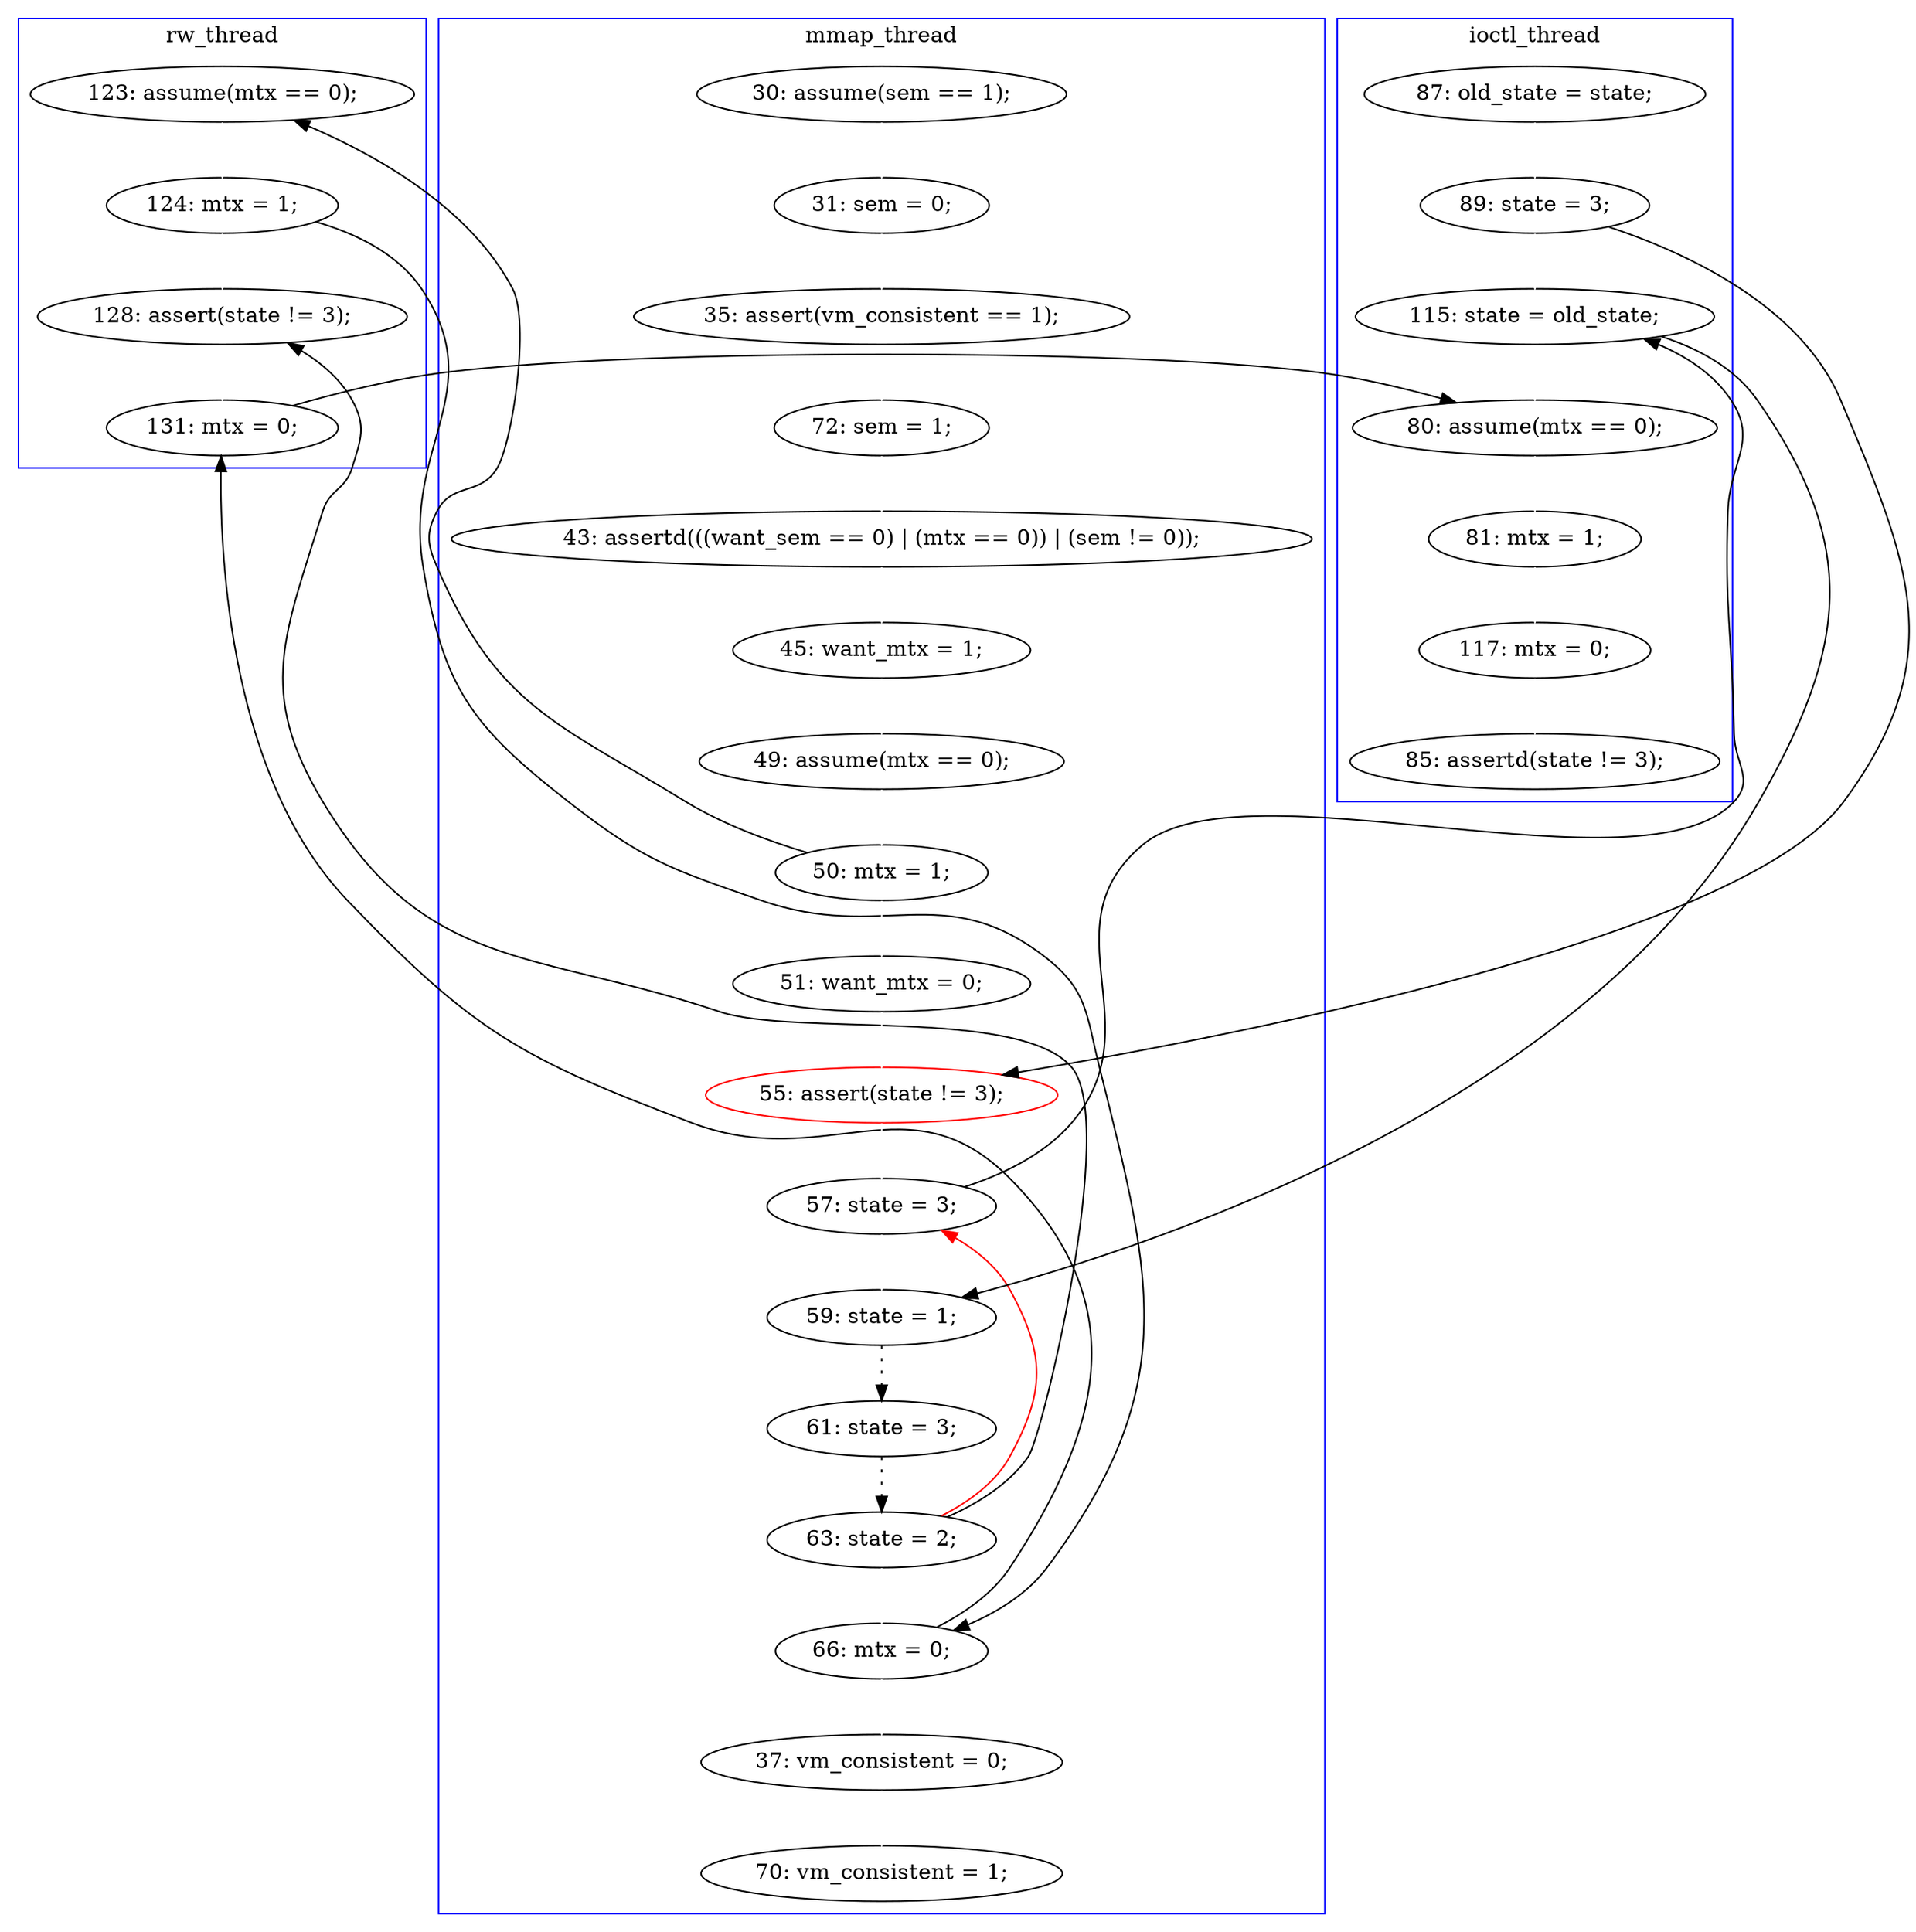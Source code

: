 digraph Counterexample {
	12 -> 14 [color = white, style = solid]
	11 -> 12 [color = white, style = solid]
	28 -> 33 [color = black, style = solid, constraint = false]
	24 -> 25 [color = white, style = solid]
	19 -> 21 [color = white, style = solid]
	25 -> 30 [color = white, style = solid]
	32 -> 25 [color = red, style = solid, constraint = false]
	30 -> 31 [color = black, style = dotted]
	31 -> 32 [color = black, style = dotted]
	35 -> 37 [color = white, style = solid]
	41 -> 45 [color = black, style = solid, constraint = false]
	17 -> 20 [color = white, style = solid]
	45 -> 46 [color = white, style = solid]
	36 -> 41 [color = white, style = solid]
	16 -> 19 [color = white, style = solid]
	33 -> 35 [color = white, style = solid]
	46 -> 49 [color = white, style = solid]
	14 -> 16 [color = white, style = solid]
	22 -> 23 [color = white, style = solid]
	20 -> 29 [color = white, style = solid]
	21 -> 22 [color = white, style = solid]
	28 -> 36 [color = white, style = solid]
	32 -> 33 [color = white, style = solid]
	20 -> 24 [color = black, style = solid, constraint = false]
	23 -> 24 [color = white, style = solid]
	25 -> 29 [color = black, style = solid, constraint = false]
	29 -> 30 [color = black, style = solid, constraint = false]
	32 -> 36 [color = black, style = solid, constraint = false]
	29 -> 45 [color = white, style = solid]
	10 -> 11 [color = white, style = solid]
	27 -> 28 [color = white, style = solid]
	49 -> 50 [color = white, style = solid]
	33 -> 41 [color = black, style = solid, constraint = false]
	22 -> 27 [color = black, style = solid, constraint = false]
	subgraph cluster2 {
		label = ioctl_thread
		color = blue
		17  [label = "87: old_state = state;"]
		20  [label = "89: state = 3;"]
		46  [label = "81: mtx = 1;"]
		49  [label = "117: mtx = 0;"]
		45  [label = "80: assume(mtx == 0);"]
		50  [label = "85: assertd(state != 3);"]
		29  [label = "115: state = old_state;"]
	}
	subgraph cluster3 {
		label = rw_thread
		color = blue
		36  [label = "128: assert(state != 3);"]
		41  [label = "131: mtx = 0;"]
		28  [label = "124: mtx = 1;"]
		27  [label = "123: assume(mtx == 0);"]
	}
	subgraph cluster1 {
		label = mmap_thread
		color = blue
		31  [label = "61: state = 3;"]
		24  [label = "55: assert(state != 3);", color = red]
		21  [label = "49: assume(mtx == 0);"]
		37  [label = "70: vm_consistent = 1;"]
		12  [label = "35: assert(vm_consistent == 1);"]
		16  [label = "43: assertd(((want_sem == 0) | (mtx == 0)) | (sem != 0));"]
		19  [label = "45: want_mtx = 1;"]
		23  [label = "51: want_mtx = 0;"]
		14  [label = "72: sem = 1;"]
		22  [label = "50: mtx = 1;"]
		25  [label = "57: state = 3;"]
		30  [label = "59: state = 1;"]
		32  [label = "63: state = 2;"]
		11  [label = "31: sem = 0;"]
		10  [label = "30: assume(sem == 1);"]
		35  [label = "37: vm_consistent = 0;"]
		33  [label = "66: mtx = 0;"]
	}
}